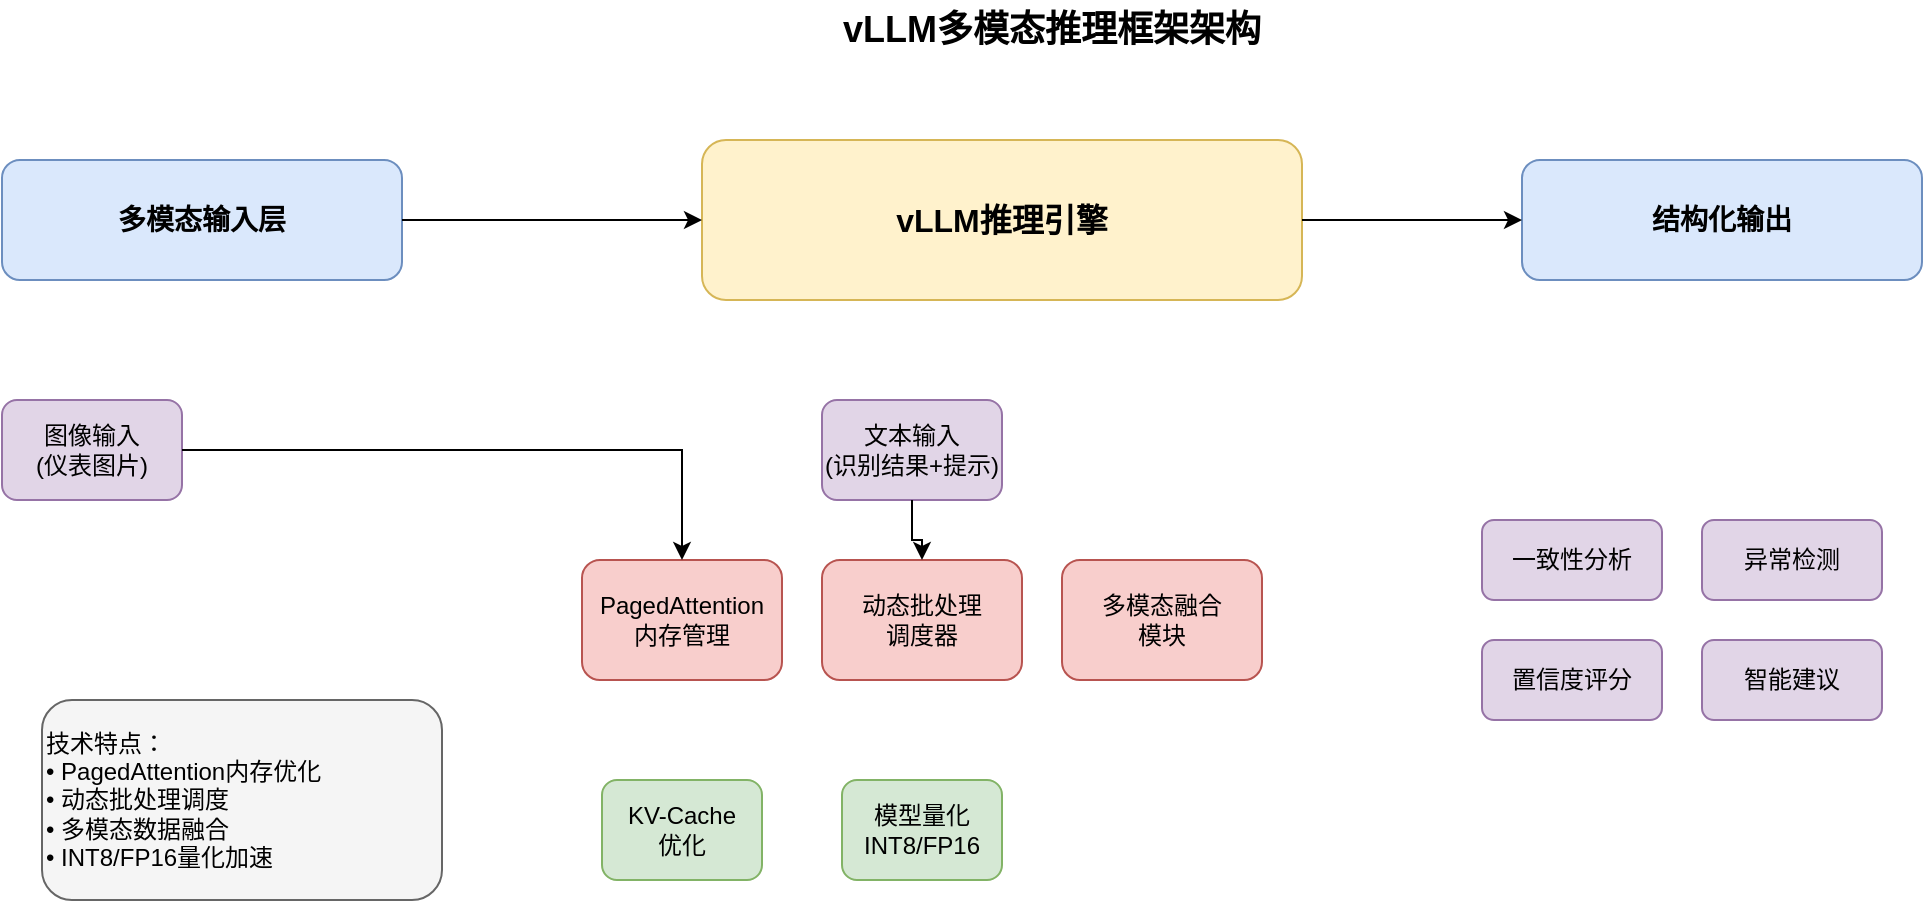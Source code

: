 <mxfile>
    <diagram name="vLLM推理框架架构" id="vllm-architecture">
        <mxGraphModel dx="1523" dy="1443" grid="1" gridSize="10" guides="0" tooltips="1" connect="1" arrows="1" fold="1" page="1" pageScale="1" pageWidth="1169" pageHeight="500" background="none" math="0" shadow="0">
            <root>
                <mxCell id="0"/>
                <mxCell id="1" parent="0"/>
                <mxCell id="input-layer" value="多模态输入层" style="rounded=1;whiteSpace=wrap;html=1;fillColor=#dae8fc;strokeColor=#6c8ebf;fontSize=14;fontStyle=1;" parent="1" vertex="1">
                    <mxGeometry x="50" y="110" width="200" height="60" as="geometry"/>
                </mxCell>
                <mxCell id="image-input" value="图像输入&#10;(仪表图片)" style="rounded=1;whiteSpace=wrap;html=1;fillColor=#e1d5e7;strokeColor=#9673a6;" parent="1" vertex="1">
                    <mxGeometry x="50" y="230" width="90" height="50" as="geometry"/>
                </mxCell>
                <mxCell id="text-input" value="文本输入&#10;(识别结果+提示)" style="rounded=1;whiteSpace=wrap;html=1;fillColor=#e1d5e7;strokeColor=#9673a6;" parent="1" vertex="1">
                    <mxGeometry x="460" y="230" width="90" height="50" as="geometry"/>
                </mxCell>
                <mxCell id="vllm-core" value="vLLM推理引擎" style="rounded=1;whiteSpace=wrap;html=1;fillColor=#fff2cc;strokeColor=#d6b656;fontSize=16;fontStyle=1;" parent="1" vertex="1">
                    <mxGeometry x="400" y="100" width="300" height="80" as="geometry"/>
                </mxCell>
                <mxCell id="paged-attention" value="PagedAttention&#10;内存管理" style="rounded=1;whiteSpace=wrap;html=1;fillColor=#f8cecc;strokeColor=#b85450;" parent="1" vertex="1">
                    <mxGeometry x="340" y="310" width="100" height="60" as="geometry"/>
                </mxCell>
                <mxCell id="dynamic-batch" value="动态批处理&#10;调度器" style="rounded=1;whiteSpace=wrap;html=1;fillColor=#f8cecc;strokeColor=#b85450;" parent="1" vertex="1">
                    <mxGeometry x="460" y="310" width="100" height="60" as="geometry"/>
                </mxCell>
                <mxCell id="multimodal-fusion" value="多模态融合&#10;模块" style="rounded=1;whiteSpace=wrap;html=1;fillColor=#f8cecc;strokeColor=#b85450;" parent="1" vertex="1">
                    <mxGeometry x="580" y="310" width="100" height="60" as="geometry"/>
                </mxCell>
                <mxCell id="kv-cache" value="KV-Cache&#10;优化" style="rounded=1;whiteSpace=wrap;html=1;fillColor=#d5e8d4;strokeColor=#82b366;" parent="1" vertex="1">
                    <mxGeometry x="350" y="420" width="80" height="50" as="geometry"/>
                </mxCell>
                <mxCell id="quantization" value="模型量化&#10;INT8/FP16" style="rounded=1;whiteSpace=wrap;html=1;fillColor=#d5e8d4;strokeColor=#82b366;" parent="1" vertex="1">
                    <mxGeometry x="470" y="420" width="80" height="50" as="geometry"/>
                </mxCell>
                <mxCell id="output-layer" value="结构化输出" style="rounded=1;whiteSpace=wrap;html=1;fillColor=#dae8fc;strokeColor=#6c8ebf;fontSize=14;fontStyle=1;" parent="1" vertex="1">
                    <mxGeometry x="810" y="110" width="200" height="60" as="geometry"/>
                </mxCell>
                <mxCell id="analysis-result" value="一致性分析" style="rounded=1;whiteSpace=wrap;html=1;fillColor=#e1d5e7;strokeColor=#9673a6;" parent="1" vertex="1">
                    <mxGeometry x="790" y="290" width="90" height="40" as="geometry"/>
                </mxCell>
                <mxCell id="anomaly-detection" value="异常检测" style="rounded=1;whiteSpace=wrap;html=1;fillColor=#e1d5e7;strokeColor=#9673a6;" parent="1" vertex="1">
                    <mxGeometry x="900" y="290" width="90" height="40" as="geometry"/>
                </mxCell>
                <mxCell id="confidence-score" value="置信度评分" style="rounded=1;whiteSpace=wrap;html=1;fillColor=#e1d5e7;strokeColor=#9673a6;" parent="1" vertex="1">
                    <mxGeometry x="790" y="350" width="90" height="40" as="geometry"/>
                </mxCell>
                <mxCell id="suggestions" value="智能建议" style="rounded=1;whiteSpace=wrap;html=1;fillColor=#e1d5e7;strokeColor=#9673a6;" parent="1" vertex="1">
                    <mxGeometry x="900" y="350" width="90" height="40" as="geometry"/>
                </mxCell>
                <mxCell id="arrow1" style="edgeStyle=orthogonalEdgeStyle;rounded=0;orthogonalLoop=1;jettySize=auto;html=1;entryX=0;entryY=0.5;entryDx=0;entryDy=0;" parent="1" source="input-layer" target="vllm-core" edge="1">
                    <mxGeometry relative="1" as="geometry"/>
                </mxCell>
                <mxCell id="arrow2" style="edgeStyle=orthogonalEdgeStyle;rounded=0;orthogonalLoop=1;jettySize=auto;html=1;entryX=0;entryY=0.5;entryDx=0;entryDy=0;" parent="1" source="vllm-core" target="output-layer" edge="1">
                    <mxGeometry relative="1" as="geometry"/>
                </mxCell>
                <mxCell id="arrow3" style="edgeStyle=orthogonalEdgeStyle;rounded=0;orthogonalLoop=1;jettySize=auto;html=1;entryX=0.5;entryY=0;entryDx=0;entryDy=0;" parent="1" source="image-input" target="paged-attention" edge="1">
                    <mxGeometry relative="1" as="geometry"/>
                </mxCell>
                <mxCell id="arrow4" style="edgeStyle=orthogonalEdgeStyle;rounded=0;orthogonalLoop=1;jettySize=auto;html=1;entryX=0.5;entryY=0;entryDx=0;entryDy=0;" parent="1" source="text-input" target="dynamic-batch" edge="1">
                    <mxGeometry relative="1" as="geometry"/>
                </mxCell>
                <mxCell id="title" value="vLLM多模态推理框架架构" style="text;html=1;strokeColor=none;fillColor=none;align=center;verticalAlign=middle;whiteSpace=wrap;rounded=0;fontSize=18;fontStyle=1;" parent="1" vertex="1">
                    <mxGeometry x="450" y="30" width="250" height="30" as="geometry"/>
                </mxCell>
                <mxCell id="tech-features" value="技术特点：&#10;• PagedAttention内存优化&#10;• 动态批处理调度&#10;• 多模态数据融合&#10;• INT8/FP16量化加速" style="rounded=1;whiteSpace=wrap;html=1;fillColor=#f5f5f5;strokeColor=#666666;align=left;" parent="1" vertex="1">
                    <mxGeometry x="70" y="380" width="200" height="100" as="geometry"/>
                </mxCell>
            </root>
        </mxGraphModel>
    </diagram>
</mxfile>